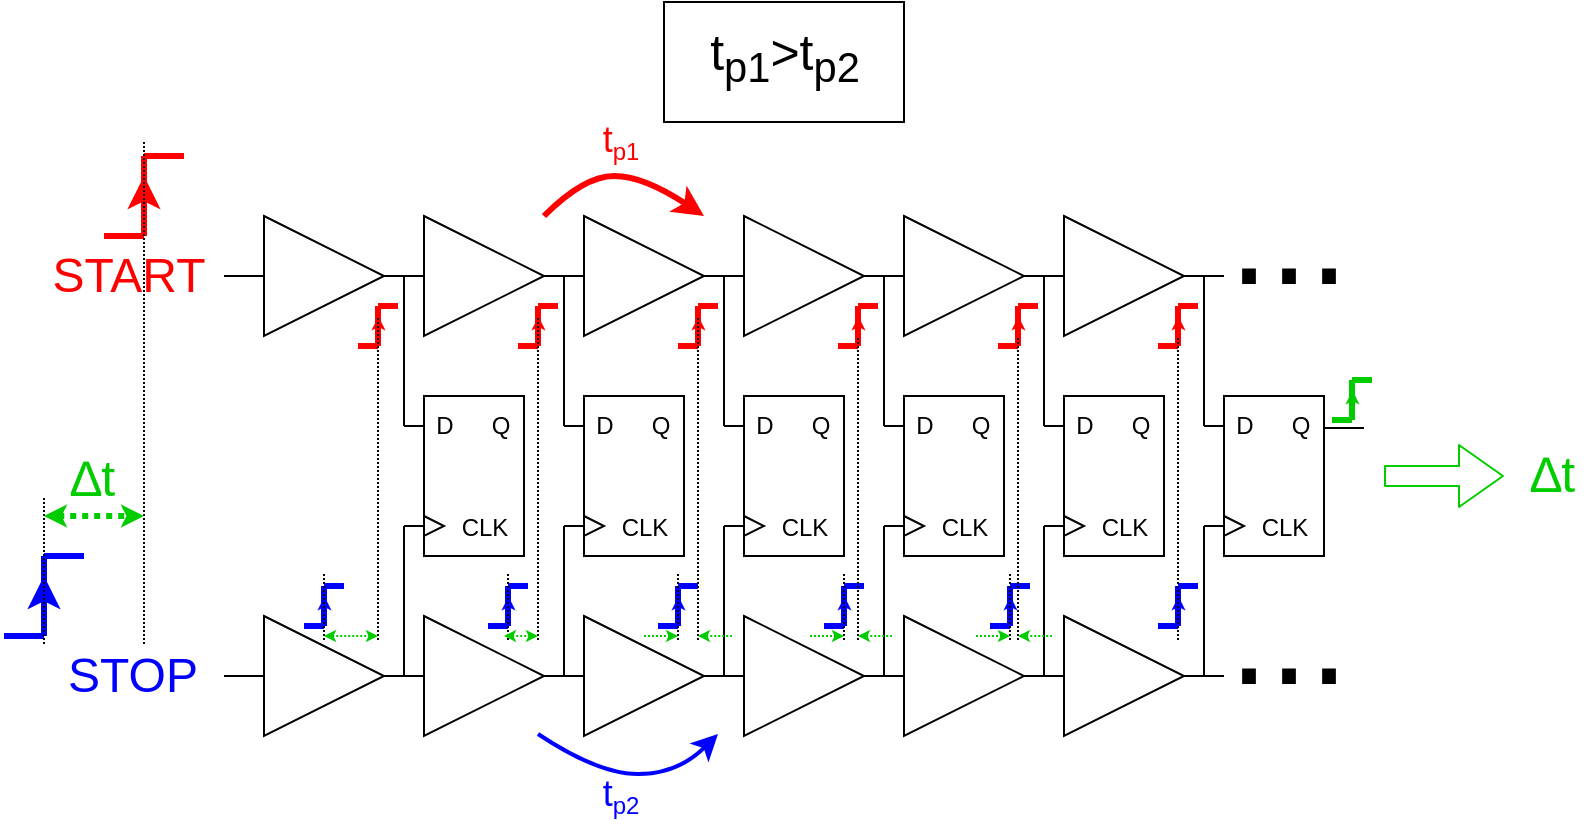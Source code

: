 <mxfile>
    <diagram id="P-9A8EtKeFD7a-iPTib0" name="Page-1">
        <mxGraphModel dx="1140" dy="236" grid="1" gridSize="10" guides="1" tooltips="1" connect="1" arrows="1" fold="1" page="1" pageScale="1" pageWidth="850" pageHeight="1100" math="0" shadow="0">
            <root>
                <mxCell id="0"/>
                <mxCell id="1" parent="0"/>
                <mxCell id="2" value="" style="triangle;whiteSpace=wrap;html=1;" parent="1" vertex="1">
                    <mxGeometry x="120" y="200" width="60" height="60" as="geometry"/>
                </mxCell>
                <mxCell id="3" value="" style="triangle;whiteSpace=wrap;html=1;" parent="1" vertex="1">
                    <mxGeometry x="200" y="200" width="60" height="60" as="geometry"/>
                </mxCell>
                <mxCell id="4" value="" style="triangle;whiteSpace=wrap;html=1;" parent="1" vertex="1">
                    <mxGeometry x="280" y="200" width="60" height="60" as="geometry"/>
                </mxCell>
                <mxCell id="5" value="" style="triangle;whiteSpace=wrap;html=1;" parent="1" vertex="1">
                    <mxGeometry x="360" y="200" width="60" height="60" as="geometry"/>
                </mxCell>
                <mxCell id="6" value="" style="triangle;whiteSpace=wrap;html=1;" parent="1" vertex="1">
                    <mxGeometry x="440" y="200" width="60" height="60" as="geometry"/>
                </mxCell>
                <mxCell id="7" value="" style="triangle;whiteSpace=wrap;html=1;" parent="1" vertex="1">
                    <mxGeometry x="520" y="200" width="60" height="60" as="geometry"/>
                </mxCell>
                <mxCell id="8" value="" style="triangle;whiteSpace=wrap;html=1;" parent="1" vertex="1">
                    <mxGeometry x="120" y="400" width="60" height="60" as="geometry"/>
                </mxCell>
                <mxCell id="9" value="" style="triangle;whiteSpace=wrap;html=1;" parent="1" vertex="1">
                    <mxGeometry x="200" y="400" width="60" height="60" as="geometry"/>
                </mxCell>
                <mxCell id="10" value="" style="triangle;whiteSpace=wrap;html=1;" parent="1" vertex="1">
                    <mxGeometry x="280" y="400" width="60" height="60" as="geometry"/>
                </mxCell>
                <mxCell id="11" value="" style="triangle;whiteSpace=wrap;html=1;" parent="1" vertex="1">
                    <mxGeometry x="360" y="400" width="60" height="60" as="geometry"/>
                </mxCell>
                <mxCell id="12" value="" style="triangle;whiteSpace=wrap;html=1;" parent="1" vertex="1">
                    <mxGeometry x="440" y="400" width="60" height="60" as="geometry"/>
                </mxCell>
                <mxCell id="13" value="" style="triangle;whiteSpace=wrap;html=1;" parent="1" vertex="1">
                    <mxGeometry x="520" y="400" width="60" height="60" as="geometry"/>
                </mxCell>
                <mxCell id="14" value="" style="rounded=0;whiteSpace=wrap;html=1;" parent="1" vertex="1">
                    <mxGeometry x="200" y="290" width="50" height="80" as="geometry"/>
                </mxCell>
                <mxCell id="15" value="" style="rounded=0;whiteSpace=wrap;html=1;" parent="1" vertex="1">
                    <mxGeometry x="280" y="290" width="50" height="80" as="geometry"/>
                </mxCell>
                <mxCell id="16" value="" style="rounded=0;whiteSpace=wrap;html=1;" parent="1" vertex="1">
                    <mxGeometry x="360" y="290" width="50" height="80" as="geometry"/>
                </mxCell>
                <mxCell id="17" value="" style="rounded=0;whiteSpace=wrap;html=1;" parent="1" vertex="1">
                    <mxGeometry x="440" y="290" width="50" height="80" as="geometry"/>
                </mxCell>
                <mxCell id="18" value="" style="rounded=0;whiteSpace=wrap;html=1;" parent="1" vertex="1">
                    <mxGeometry x="520" y="290" width="50" height="80" as="geometry"/>
                </mxCell>
                <mxCell id="19" value="" style="rounded=0;whiteSpace=wrap;html=1;" parent="1" vertex="1">
                    <mxGeometry x="600" y="290" width="50" height="80" as="geometry"/>
                </mxCell>
                <mxCell id="20" value="" style="endArrow=none;html=1;exitX=1;exitY=0.5;exitDx=0;exitDy=0;entryX=0;entryY=0.5;entryDx=0;entryDy=0;" parent="1" source="2" target="3" edge="1">
                    <mxGeometry width="50" height="50" relative="1" as="geometry">
                        <mxPoint x="350" y="330" as="sourcePoint"/>
                        <mxPoint x="400" y="280" as="targetPoint"/>
                    </mxGeometry>
                </mxCell>
                <mxCell id="21" value="" style="endArrow=none;html=1;exitX=1;exitY=0.5;exitDx=0;exitDy=0;entryX=0;entryY=0.5;entryDx=0;entryDy=0;" parent="1" edge="1">
                    <mxGeometry width="50" height="50" relative="1" as="geometry">
                        <mxPoint x="260.0" y="230.0" as="sourcePoint"/>
                        <mxPoint x="280" y="230.0" as="targetPoint"/>
                    </mxGeometry>
                </mxCell>
                <mxCell id="22" value="" style="endArrow=none;html=1;exitX=1;exitY=0.5;exitDx=0;exitDy=0;entryX=0;entryY=0.5;entryDx=0;entryDy=0;" parent="1" edge="1">
                    <mxGeometry width="50" height="50" relative="1" as="geometry">
                        <mxPoint x="340.0" y="230.0" as="sourcePoint"/>
                        <mxPoint x="360" y="230.0" as="targetPoint"/>
                    </mxGeometry>
                </mxCell>
                <mxCell id="23" value="" style="endArrow=none;html=1;exitX=1;exitY=0.5;exitDx=0;exitDy=0;entryX=0;entryY=0.5;entryDx=0;entryDy=0;" parent="1" edge="1">
                    <mxGeometry width="50" height="50" relative="1" as="geometry">
                        <mxPoint x="420.0" y="230.0" as="sourcePoint"/>
                        <mxPoint x="440" y="230.0" as="targetPoint"/>
                    </mxGeometry>
                </mxCell>
                <mxCell id="24" value="" style="endArrow=none;html=1;exitX=1;exitY=0.5;exitDx=0;exitDy=0;entryX=0;entryY=0.5;entryDx=0;entryDy=0;" parent="1" edge="1">
                    <mxGeometry width="50" height="50" relative="1" as="geometry">
                        <mxPoint x="500.0" y="230.0" as="sourcePoint"/>
                        <mxPoint x="520" y="230.0" as="targetPoint"/>
                    </mxGeometry>
                </mxCell>
                <mxCell id="25" value="" style="endArrow=none;html=1;exitX=1;exitY=0.5;exitDx=0;exitDy=0;" parent="1" edge="1">
                    <mxGeometry width="50" height="50" relative="1" as="geometry">
                        <mxPoint x="580.0" y="230.0" as="sourcePoint"/>
                        <mxPoint x="590" y="230" as="targetPoint"/>
                    </mxGeometry>
                </mxCell>
                <mxCell id="26" value="" style="endArrow=none;html=1;exitX=1;exitY=0.5;exitDx=0;exitDy=0;entryX=0;entryY=0.5;entryDx=0;entryDy=0;" parent="1" edge="1">
                    <mxGeometry width="50" height="50" relative="1" as="geometry">
                        <mxPoint x="180" y="430" as="sourcePoint"/>
                        <mxPoint x="200" y="430" as="targetPoint"/>
                    </mxGeometry>
                </mxCell>
                <mxCell id="27" value="" style="endArrow=none;html=1;exitX=1;exitY=0.5;exitDx=0;exitDy=0;entryX=0;entryY=0.5;entryDx=0;entryDy=0;" parent="1" edge="1">
                    <mxGeometry width="50" height="50" relative="1" as="geometry">
                        <mxPoint x="260.0" y="430" as="sourcePoint"/>
                        <mxPoint x="280" y="430" as="targetPoint"/>
                    </mxGeometry>
                </mxCell>
                <mxCell id="28" value="" style="endArrow=none;html=1;exitX=1;exitY=0.5;exitDx=0;exitDy=0;entryX=0;entryY=0.5;entryDx=0;entryDy=0;" parent="1" edge="1">
                    <mxGeometry width="50" height="50" relative="1" as="geometry">
                        <mxPoint x="340.0" y="430" as="sourcePoint"/>
                        <mxPoint x="360" y="430" as="targetPoint"/>
                    </mxGeometry>
                </mxCell>
                <mxCell id="29" value="" style="endArrow=none;html=1;exitX=1;exitY=0.5;exitDx=0;exitDy=0;entryX=0;entryY=0.5;entryDx=0;entryDy=0;" parent="1" edge="1">
                    <mxGeometry width="50" height="50" relative="1" as="geometry">
                        <mxPoint x="420" y="430" as="sourcePoint"/>
                        <mxPoint x="440" y="430" as="targetPoint"/>
                    </mxGeometry>
                </mxCell>
                <mxCell id="30" value="" style="endArrow=none;html=1;exitX=1;exitY=0.5;exitDx=0;exitDy=0;entryX=0;entryY=0.5;entryDx=0;entryDy=0;" parent="1" edge="1">
                    <mxGeometry width="50" height="50" relative="1" as="geometry">
                        <mxPoint x="500" y="430" as="sourcePoint"/>
                        <mxPoint x="520" y="430" as="targetPoint"/>
                    </mxGeometry>
                </mxCell>
                <mxCell id="31" value="" style="endArrow=none;html=1;exitX=1;exitY=0.5;exitDx=0;exitDy=0;" parent="1" edge="1">
                    <mxGeometry width="50" height="50" relative="1" as="geometry">
                        <mxPoint x="580" y="430" as="sourcePoint"/>
                        <mxPoint x="590" y="430" as="targetPoint"/>
                    </mxGeometry>
                </mxCell>
                <mxCell id="32" value="" style="triangle;whiteSpace=wrap;html=1;" parent="1" vertex="1">
                    <mxGeometry x="200" y="350" width="10" height="10" as="geometry"/>
                </mxCell>
                <mxCell id="33" value="" style="triangle;whiteSpace=wrap;html=1;" parent="1" vertex="1">
                    <mxGeometry x="280" y="350" width="10" height="10" as="geometry"/>
                </mxCell>
                <mxCell id="34" value="" style="triangle;whiteSpace=wrap;html=1;" parent="1" vertex="1">
                    <mxGeometry x="360" y="350" width="10" height="10" as="geometry"/>
                </mxCell>
                <mxCell id="35" value="" style="triangle;whiteSpace=wrap;html=1;" parent="1" vertex="1">
                    <mxGeometry x="440" y="350" width="10" height="10" as="geometry"/>
                </mxCell>
                <mxCell id="36" value="" style="triangle;whiteSpace=wrap;html=1;" parent="1" vertex="1">
                    <mxGeometry x="520" y="350" width="10" height="10" as="geometry"/>
                </mxCell>
                <mxCell id="37" value="" style="triangle;whiteSpace=wrap;html=1;" parent="1" vertex="1">
                    <mxGeometry x="600" y="350" width="10" height="10" as="geometry"/>
                </mxCell>
                <mxCell id="38" value="" style="endArrow=none;html=1;" parent="1" edge="1">
                    <mxGeometry width="50" height="50" relative="1" as="geometry">
                        <mxPoint x="190" y="305" as="sourcePoint"/>
                        <mxPoint x="190" y="230" as="targetPoint"/>
                    </mxGeometry>
                </mxCell>
                <mxCell id="39" value="" style="endArrow=none;html=1;" parent="1" edge="1">
                    <mxGeometry width="50" height="50" relative="1" as="geometry">
                        <mxPoint x="190" y="430" as="sourcePoint"/>
                        <mxPoint x="190" y="355.0" as="targetPoint"/>
                    </mxGeometry>
                </mxCell>
                <mxCell id="41" value="" style="endArrow=none;html=1;" parent="1" edge="1">
                    <mxGeometry width="50" height="50" relative="1" as="geometry">
                        <mxPoint x="270" y="305" as="sourcePoint"/>
                        <mxPoint x="270" y="230.0" as="targetPoint"/>
                    </mxGeometry>
                </mxCell>
                <mxCell id="42" value="" style="endArrow=none;html=1;" parent="1" edge="1">
                    <mxGeometry width="50" height="50" relative="1" as="geometry">
                        <mxPoint x="270" y="430" as="sourcePoint"/>
                        <mxPoint x="270" y="355" as="targetPoint"/>
                    </mxGeometry>
                </mxCell>
                <mxCell id="43" value="" style="endArrow=none;html=1;" parent="1" edge="1">
                    <mxGeometry width="50" height="50" relative="1" as="geometry">
                        <mxPoint x="350" y="305" as="sourcePoint"/>
                        <mxPoint x="350" y="230.0" as="targetPoint"/>
                    </mxGeometry>
                </mxCell>
                <mxCell id="44" value="" style="endArrow=none;html=1;" parent="1" edge="1">
                    <mxGeometry width="50" height="50" relative="1" as="geometry">
                        <mxPoint x="350" y="430" as="sourcePoint"/>
                        <mxPoint x="350" y="355" as="targetPoint"/>
                    </mxGeometry>
                </mxCell>
                <mxCell id="45" value="" style="endArrow=none;html=1;" parent="1" edge="1">
                    <mxGeometry width="50" height="50" relative="1" as="geometry">
                        <mxPoint x="430" y="305" as="sourcePoint"/>
                        <mxPoint x="430" y="230.0" as="targetPoint"/>
                    </mxGeometry>
                </mxCell>
                <mxCell id="46" value="" style="endArrow=none;html=1;" parent="1" edge="1">
                    <mxGeometry width="50" height="50" relative="1" as="geometry">
                        <mxPoint x="430" y="430" as="sourcePoint"/>
                        <mxPoint x="430" y="355" as="targetPoint"/>
                    </mxGeometry>
                </mxCell>
                <mxCell id="47" value="" style="endArrow=none;html=1;" parent="1" edge="1">
                    <mxGeometry width="50" height="50" relative="1" as="geometry">
                        <mxPoint x="510" y="305" as="sourcePoint"/>
                        <mxPoint x="510" y="230.0" as="targetPoint"/>
                    </mxGeometry>
                </mxCell>
                <mxCell id="48" value="" style="endArrow=none;html=1;" parent="1" edge="1">
                    <mxGeometry width="50" height="50" relative="1" as="geometry">
                        <mxPoint x="510" y="430" as="sourcePoint"/>
                        <mxPoint x="510" y="355" as="targetPoint"/>
                    </mxGeometry>
                </mxCell>
                <mxCell id="49" value="" style="endArrow=none;html=1;" parent="1" edge="1">
                    <mxGeometry width="50" height="50" relative="1" as="geometry">
                        <mxPoint x="590" y="305" as="sourcePoint"/>
                        <mxPoint x="590" y="230.0" as="targetPoint"/>
                    </mxGeometry>
                </mxCell>
                <mxCell id="50" value="" style="endArrow=none;html=1;" parent="1" edge="1">
                    <mxGeometry width="50" height="50" relative="1" as="geometry">
                        <mxPoint x="590" y="430" as="sourcePoint"/>
                        <mxPoint x="590" y="355" as="targetPoint"/>
                    </mxGeometry>
                </mxCell>
                <mxCell id="51" value="" style="endArrow=none;html=1;exitX=1;exitY=0.5;exitDx=0;exitDy=0;" parent="1" edge="1">
                    <mxGeometry width="50" height="50" relative="1" as="geometry">
                        <mxPoint x="590" y="355" as="sourcePoint"/>
                        <mxPoint x="600" y="355" as="targetPoint"/>
                    </mxGeometry>
                </mxCell>
                <mxCell id="52" value="" style="endArrow=none;html=1;exitX=1;exitY=0.5;exitDx=0;exitDy=0;" parent="1" edge="1">
                    <mxGeometry width="50" height="50" relative="1" as="geometry">
                        <mxPoint x="590" y="305" as="sourcePoint"/>
                        <mxPoint x="600" y="305" as="targetPoint"/>
                    </mxGeometry>
                </mxCell>
                <mxCell id="53" value="" style="endArrow=none;html=1;exitX=1;exitY=0.5;exitDx=0;exitDy=0;" parent="1" edge="1">
                    <mxGeometry width="50" height="50" relative="1" as="geometry">
                        <mxPoint x="510" y="355" as="sourcePoint"/>
                        <mxPoint x="520" y="355" as="targetPoint"/>
                    </mxGeometry>
                </mxCell>
                <mxCell id="54" value="" style="endArrow=none;html=1;exitX=1;exitY=0.5;exitDx=0;exitDy=0;" parent="1" edge="1">
                    <mxGeometry width="50" height="50" relative="1" as="geometry">
                        <mxPoint x="510" y="305" as="sourcePoint"/>
                        <mxPoint x="520" y="305" as="targetPoint"/>
                    </mxGeometry>
                </mxCell>
                <mxCell id="55" value="" style="endArrow=none;html=1;exitX=1;exitY=0.5;exitDx=0;exitDy=0;" parent="1" edge="1">
                    <mxGeometry width="50" height="50" relative="1" as="geometry">
                        <mxPoint x="430" y="355" as="sourcePoint"/>
                        <mxPoint x="440" y="355" as="targetPoint"/>
                    </mxGeometry>
                </mxCell>
                <mxCell id="56" value="" style="endArrow=none;html=1;exitX=1;exitY=0.5;exitDx=0;exitDy=0;" parent="1" edge="1">
                    <mxGeometry width="50" height="50" relative="1" as="geometry">
                        <mxPoint x="430" y="305" as="sourcePoint"/>
                        <mxPoint x="440" y="305" as="targetPoint"/>
                    </mxGeometry>
                </mxCell>
                <mxCell id="57" value="" style="endArrow=none;html=1;exitX=1;exitY=0.5;exitDx=0;exitDy=0;" parent="1" edge="1">
                    <mxGeometry width="50" height="50" relative="1" as="geometry">
                        <mxPoint x="350" y="355" as="sourcePoint"/>
                        <mxPoint x="360" y="355" as="targetPoint"/>
                    </mxGeometry>
                </mxCell>
                <mxCell id="58" value="" style="endArrow=none;html=1;exitX=1;exitY=0.5;exitDx=0;exitDy=0;" parent="1" edge="1">
                    <mxGeometry width="50" height="50" relative="1" as="geometry">
                        <mxPoint x="350" y="305" as="sourcePoint"/>
                        <mxPoint x="360" y="305" as="targetPoint"/>
                    </mxGeometry>
                </mxCell>
                <mxCell id="59" value="" style="endArrow=none;html=1;exitX=1;exitY=0.5;exitDx=0;exitDy=0;" parent="1" edge="1">
                    <mxGeometry width="50" height="50" relative="1" as="geometry">
                        <mxPoint x="270" y="355" as="sourcePoint"/>
                        <mxPoint x="280" y="355" as="targetPoint"/>
                    </mxGeometry>
                </mxCell>
                <mxCell id="60" value="" style="endArrow=none;html=1;exitX=1;exitY=0.5;exitDx=0;exitDy=0;" parent="1" edge="1">
                    <mxGeometry width="50" height="50" relative="1" as="geometry">
                        <mxPoint x="270" y="305" as="sourcePoint"/>
                        <mxPoint x="280" y="305" as="targetPoint"/>
                    </mxGeometry>
                </mxCell>
                <mxCell id="61" value="" style="endArrow=none;html=1;exitX=1;exitY=0.5;exitDx=0;exitDy=0;" parent="1" edge="1">
                    <mxGeometry width="50" height="50" relative="1" as="geometry">
                        <mxPoint x="190" y="355" as="sourcePoint"/>
                        <mxPoint x="200" y="355" as="targetPoint"/>
                    </mxGeometry>
                </mxCell>
                <mxCell id="62" value="" style="endArrow=none;html=1;exitX=1;exitY=0.5;exitDx=0;exitDy=0;" parent="1" edge="1">
                    <mxGeometry width="50" height="50" relative="1" as="geometry">
                        <mxPoint x="190" y="305" as="sourcePoint"/>
                        <mxPoint x="200" y="305" as="targetPoint"/>
                    </mxGeometry>
                </mxCell>
                <mxCell id="63" value="CLK" style="text;html=1;resizable=0;autosize=1;align=center;verticalAlign=middle;points=[];fillColor=none;strokeColor=none;rounded=0;" parent="1" vertex="1">
                    <mxGeometry x="210" y="346" width="40" height="20" as="geometry"/>
                </mxCell>
                <mxCell id="64" value="CLK" style="text;html=1;resizable=0;autosize=1;align=center;verticalAlign=middle;points=[];fillColor=none;strokeColor=none;rounded=0;" parent="1" vertex="1">
                    <mxGeometry x="290" y="346" width="40" height="20" as="geometry"/>
                </mxCell>
                <mxCell id="65" value="CLK" style="text;html=1;resizable=0;autosize=1;align=center;verticalAlign=middle;points=[];fillColor=none;strokeColor=none;rounded=0;" parent="1" vertex="1">
                    <mxGeometry x="370" y="346" width="40" height="20" as="geometry"/>
                </mxCell>
                <mxCell id="66" value="CLK" style="text;html=1;resizable=0;autosize=1;align=center;verticalAlign=middle;points=[];fillColor=none;strokeColor=none;rounded=0;" parent="1" vertex="1">
                    <mxGeometry x="450" y="346" width="40" height="20" as="geometry"/>
                </mxCell>
                <mxCell id="67" value="CLK" style="text;html=1;resizable=0;autosize=1;align=center;verticalAlign=middle;points=[];fillColor=none;strokeColor=none;rounded=0;" parent="1" vertex="1">
                    <mxGeometry x="530" y="346" width="40" height="20" as="geometry"/>
                </mxCell>
                <mxCell id="68" value="CLK" style="text;html=1;resizable=0;autosize=1;align=center;verticalAlign=middle;points=[];fillColor=none;strokeColor=none;rounded=0;" parent="1" vertex="1">
                    <mxGeometry x="610" y="346" width="40" height="20" as="geometry"/>
                </mxCell>
                <mxCell id="69" value="D" style="text;html=1;resizable=0;autosize=1;align=center;verticalAlign=middle;points=[];fillColor=none;strokeColor=none;rounded=0;" parent="1" vertex="1">
                    <mxGeometry x="200" y="295" width="20" height="20" as="geometry"/>
                </mxCell>
                <mxCell id="70" value="Q" style="text;html=1;resizable=0;autosize=1;align=center;verticalAlign=middle;points=[];fillColor=none;strokeColor=none;rounded=0;" parent="1" vertex="1">
                    <mxGeometry x="228" y="295" width="20" height="20" as="geometry"/>
                </mxCell>
                <mxCell id="71" value="D" style="text;html=1;resizable=0;autosize=1;align=center;verticalAlign=middle;points=[];fillColor=none;strokeColor=none;rounded=0;" parent="1" vertex="1">
                    <mxGeometry x="280" y="295" width="20" height="20" as="geometry"/>
                </mxCell>
                <mxCell id="72" value="Q" style="text;html=1;resizable=0;autosize=1;align=center;verticalAlign=middle;points=[];fillColor=none;strokeColor=none;rounded=0;" parent="1" vertex="1">
                    <mxGeometry x="308" y="295" width="20" height="20" as="geometry"/>
                </mxCell>
                <mxCell id="73" value="D" style="text;html=1;resizable=0;autosize=1;align=center;verticalAlign=middle;points=[];fillColor=none;strokeColor=none;rounded=0;" parent="1" vertex="1">
                    <mxGeometry x="360" y="295" width="20" height="20" as="geometry"/>
                </mxCell>
                <mxCell id="74" value="Q" style="text;html=1;resizable=0;autosize=1;align=center;verticalAlign=middle;points=[];fillColor=none;strokeColor=none;rounded=0;" parent="1" vertex="1">
                    <mxGeometry x="388" y="295" width="20" height="20" as="geometry"/>
                </mxCell>
                <mxCell id="75" value="D" style="text;html=1;resizable=0;autosize=1;align=center;verticalAlign=middle;points=[];fillColor=none;strokeColor=none;rounded=0;" parent="1" vertex="1">
                    <mxGeometry x="440" y="295" width="20" height="20" as="geometry"/>
                </mxCell>
                <mxCell id="76" value="Q" style="text;html=1;resizable=0;autosize=1;align=center;verticalAlign=middle;points=[];fillColor=none;strokeColor=none;rounded=0;" parent="1" vertex="1">
                    <mxGeometry x="468" y="295" width="20" height="20" as="geometry"/>
                </mxCell>
                <mxCell id="77" value="D" style="text;html=1;resizable=0;autosize=1;align=center;verticalAlign=middle;points=[];fillColor=none;strokeColor=none;rounded=0;" parent="1" vertex="1">
                    <mxGeometry x="520" y="295" width="20" height="20" as="geometry"/>
                </mxCell>
                <mxCell id="78" value="Q" style="text;html=1;resizable=0;autosize=1;align=center;verticalAlign=middle;points=[];fillColor=none;strokeColor=none;rounded=0;" parent="1" vertex="1">
                    <mxGeometry x="548" y="295" width="20" height="20" as="geometry"/>
                </mxCell>
                <mxCell id="79" value="D" style="text;html=1;resizable=0;autosize=1;align=center;verticalAlign=middle;points=[];fillColor=none;strokeColor=none;rounded=0;" parent="1" vertex="1">
                    <mxGeometry x="600" y="295" width="20" height="20" as="geometry"/>
                </mxCell>
                <mxCell id="80" value="Q" style="text;html=1;resizable=0;autosize=1;align=center;verticalAlign=middle;points=[];fillColor=none;strokeColor=none;rounded=0;" parent="1" vertex="1">
                    <mxGeometry x="628" y="295" width="20" height="20" as="geometry"/>
                </mxCell>
                <mxCell id="81" value="" style="endArrow=none;html=1;exitX=1;exitY=0.5;exitDx=0;exitDy=0;entryX=0;entryY=0.5;entryDx=0;entryDy=0;" parent="1" edge="1">
                    <mxGeometry width="50" height="50" relative="1" as="geometry">
                        <mxPoint x="100" y="430" as="sourcePoint"/>
                        <mxPoint x="120" y="430" as="targetPoint"/>
                    </mxGeometry>
                </mxCell>
                <mxCell id="82" value="" style="endArrow=none;html=1;exitX=1;exitY=0.5;exitDx=0;exitDy=0;entryX=0;entryY=0.5;entryDx=0;entryDy=0;" parent="1" edge="1">
                    <mxGeometry width="50" height="50" relative="1" as="geometry">
                        <mxPoint x="100" y="230" as="sourcePoint"/>
                        <mxPoint x="120" y="230" as="targetPoint"/>
                    </mxGeometry>
                </mxCell>
                <mxCell id="83" value="&lt;font style=&quot;font-size: 24px&quot; color=&quot;#ff0000&quot;&gt;START&lt;/font&gt;" style="text;html=1;resizable=0;autosize=1;align=center;verticalAlign=middle;points=[];fillColor=none;strokeColor=none;rounded=0;" parent="1" vertex="1">
                    <mxGeometry x="7" y="220" width="90" height="20" as="geometry"/>
                </mxCell>
                <mxCell id="84" value="&lt;font style=&quot;font-size: 24px&quot; color=&quot;#0000ff&quot;&gt;STOP&lt;/font&gt;" style="text;html=1;resizable=0;autosize=1;align=center;verticalAlign=middle;points=[];fillColor=none;strokeColor=none;rounded=0;" parent="1" vertex="1">
                    <mxGeometry x="14" y="420" width="80" height="20" as="geometry"/>
                </mxCell>
                <mxCell id="85" value="" style="curved=1;endArrow=classic;html=1;fontSize=24;fontColor=#0000FF;strokeColor=#FF0000;strokeWidth=3;" parent="1" edge="1">
                    <mxGeometry width="50" height="50" relative="1" as="geometry">
                        <mxPoint x="260" y="200" as="sourcePoint"/>
                        <mxPoint x="340" y="200" as="targetPoint"/>
                        <Array as="points">
                            <mxPoint x="280" y="180"/>
                            <mxPoint x="310" y="180"/>
                        </Array>
                    </mxGeometry>
                </mxCell>
                <mxCell id="86" value="&lt;font color=&quot;#ff0000&quot;&gt;&lt;font style=&quot;font-size: 18px&quot;&gt;t&lt;/font&gt;&lt;sub&gt;&lt;font style=&quot;font-size: 12px&quot;&gt;p1&lt;/font&gt;&lt;/sub&gt;&lt;/font&gt;" style="text;html=1;resizable=0;autosize=1;align=center;verticalAlign=middle;points=[];fillColor=none;strokeColor=none;rounded=0;" parent="1" vertex="1">
                    <mxGeometry x="283" y="148" width="30" height="30" as="geometry"/>
                </mxCell>
                <mxCell id="87" value="" style="curved=1;endArrow=classic;html=1;fontSize=18;fontColor=#0000FF;strokeColor=#0000FF;endSize=7;strokeWidth=2;" parent="1" edge="1">
                    <mxGeometry width="50" height="50" relative="1" as="geometry">
                        <mxPoint x="257" y="459" as="sourcePoint"/>
                        <mxPoint x="347" y="459" as="targetPoint"/>
                        <Array as="points">
                            <mxPoint x="287" y="479"/>
                            <mxPoint x="327" y="479"/>
                        </Array>
                    </mxGeometry>
                </mxCell>
                <mxCell id="88" value="&lt;font color=&quot;#0000ff&quot;&gt;&lt;font style=&quot;font-size: 18px&quot;&gt;t&lt;/font&gt;&lt;sub&gt;&lt;font style=&quot;font-size: 12px&quot;&gt;p2&lt;/font&gt;&lt;/sub&gt;&lt;/font&gt;" style="text;html=1;resizable=0;autosize=1;align=center;verticalAlign=middle;points=[];fillColor=none;strokeColor=none;rounded=0;" parent="1" vertex="1">
                    <mxGeometry x="283" y="475" width="30" height="30" as="geometry"/>
                </mxCell>
                <mxCell id="89" value="&lt;font style=&quot;font-size: 72px&quot; color=&quot;#000000&quot;&gt;...&lt;/font&gt;" style="text;html=1;resizable=0;autosize=1;align=center;verticalAlign=middle;points=[];fillColor=none;strokeColor=none;rounded=0;fontSize=18;fontColor=#FF0000;" parent="1" vertex="1">
                    <mxGeometry x="592" y="184" width="80" height="50" as="geometry"/>
                </mxCell>
                <mxCell id="92" value="" style="endArrow=none;html=1;fontSize=28;fontColor=#00CC00;endSize=7;strokeColor=#FF0000;strokeWidth=3;" parent="1" edge="1">
                    <mxGeometry width="50" height="50" relative="1" as="geometry">
                        <mxPoint x="40" y="210" as="sourcePoint"/>
                        <mxPoint x="60" y="210" as="targetPoint"/>
                    </mxGeometry>
                </mxCell>
                <mxCell id="93" value="" style="endArrow=none;html=1;fontSize=28;fontColor=#00CC00;endSize=7;strokeColor=#FF0000;strokeWidth=3;" parent="1" edge="1">
                    <mxGeometry width="50" height="50" relative="1" as="geometry">
                        <mxPoint x="60" y="210" as="sourcePoint"/>
                        <mxPoint x="60" y="170" as="targetPoint"/>
                    </mxGeometry>
                </mxCell>
                <mxCell id="94" value="" style="endArrow=none;html=1;fontSize=28;fontColor=#00CC00;endSize=7;strokeColor=#FF0000;strokeWidth=3;" parent="1" edge="1">
                    <mxGeometry width="50" height="50" relative="1" as="geometry">
                        <mxPoint x="60" y="170" as="sourcePoint"/>
                        <mxPoint x="80" y="170" as="targetPoint"/>
                    </mxGeometry>
                </mxCell>
                <mxCell id="95" value="" style="endArrow=classic;html=1;fontSize=28;fontColor=#00CC00;endSize=7;strokeColor=#FF0000;strokeWidth=3;" parent="1" edge="1">
                    <mxGeometry width="50" height="50" relative="1" as="geometry">
                        <mxPoint x="60" y="210" as="sourcePoint"/>
                        <mxPoint x="60" y="180" as="targetPoint"/>
                    </mxGeometry>
                </mxCell>
                <mxCell id="96" value="" style="endArrow=none;html=1;fontSize=28;fontColor=#00CC00;endSize=7;strokeColor=#0000FF;strokeWidth=3;" parent="1" edge="1">
                    <mxGeometry width="50" height="50" relative="1" as="geometry">
                        <mxPoint x="-10" y="410" as="sourcePoint"/>
                        <mxPoint x="10" y="410" as="targetPoint"/>
                    </mxGeometry>
                </mxCell>
                <mxCell id="97" value="" style="endArrow=none;html=1;fontSize=28;fontColor=#00CC00;endSize=7;strokeColor=#0000FF;strokeWidth=3;" parent="1" edge="1">
                    <mxGeometry width="50" height="50" relative="1" as="geometry">
                        <mxPoint x="10" y="410" as="sourcePoint"/>
                        <mxPoint x="10" y="370" as="targetPoint"/>
                    </mxGeometry>
                </mxCell>
                <mxCell id="98" value="" style="endArrow=none;html=1;fontSize=28;fontColor=#00CC00;endSize=7;strokeColor=#0000FF;strokeWidth=3;" parent="1" edge="1">
                    <mxGeometry width="50" height="50" relative="1" as="geometry">
                        <mxPoint x="10" y="370" as="sourcePoint"/>
                        <mxPoint x="30" y="370" as="targetPoint"/>
                    </mxGeometry>
                </mxCell>
                <mxCell id="99" value="" style="endArrow=classic;html=1;fontSize=28;fontColor=#00CC00;endSize=7;strokeColor=#0000FF;strokeWidth=3;" parent="1" edge="1">
                    <mxGeometry width="50" height="50" relative="1" as="geometry">
                        <mxPoint x="10" y="410" as="sourcePoint"/>
                        <mxPoint x="10" y="380" as="targetPoint"/>
                    </mxGeometry>
                </mxCell>
                <mxCell id="104" value="" style="group" parent="1" vertex="1" connectable="0">
                    <mxGeometry x="167" y="245" width="20" height="20" as="geometry"/>
                </mxCell>
                <mxCell id="100" value="" style="endArrow=none;html=1;fontSize=28;fontColor=#00CC00;endSize=7;strokeColor=#FF0000;strokeWidth=3;" parent="104" edge="1">
                    <mxGeometry width="50" height="50" relative="1" as="geometry">
                        <mxPoint y="20" as="sourcePoint"/>
                        <mxPoint x="10" y="20" as="targetPoint"/>
                    </mxGeometry>
                </mxCell>
                <mxCell id="101" value="" style="endArrow=none;html=1;fontSize=28;fontColor=#00CC00;endSize=7;strokeColor=#FF0000;strokeWidth=3;" parent="104" edge="1">
                    <mxGeometry width="50" height="50" relative="1" as="geometry">
                        <mxPoint x="10" y="20" as="sourcePoint"/>
                        <mxPoint x="10" as="targetPoint"/>
                    </mxGeometry>
                </mxCell>
                <mxCell id="102" value="" style="endArrow=none;html=1;fontSize=28;fontColor=#00CC00;endSize=7;strokeColor=#FF0000;strokeWidth=3;" parent="104" edge="1">
                    <mxGeometry width="50" height="50" relative="1" as="geometry">
                        <mxPoint x="10" as="sourcePoint"/>
                        <mxPoint x="20" as="targetPoint"/>
                    </mxGeometry>
                </mxCell>
                <mxCell id="103" value="" style="endArrow=classic;html=1;fontSize=28;fontColor=#00CC00;endSize=7;strokeColor=#FF0000;strokeWidth=0;" parent="104" edge="1">
                    <mxGeometry width="50" height="50" relative="1" as="geometry">
                        <mxPoint x="10" y="20" as="sourcePoint"/>
                        <mxPoint x="10" y="5.0" as="targetPoint"/>
                    </mxGeometry>
                </mxCell>
                <mxCell id="105" value="" style="group" parent="1" vertex="1" connectable="0">
                    <mxGeometry x="247" y="245" width="20" height="20" as="geometry"/>
                </mxCell>
                <mxCell id="106" value="" style="endArrow=none;html=1;fontSize=28;fontColor=#00CC00;endSize=7;strokeColor=#FF0000;strokeWidth=3;" parent="105" edge="1">
                    <mxGeometry width="50" height="50" relative="1" as="geometry">
                        <mxPoint y="20" as="sourcePoint"/>
                        <mxPoint x="10" y="20" as="targetPoint"/>
                    </mxGeometry>
                </mxCell>
                <mxCell id="107" value="" style="endArrow=none;html=1;fontSize=28;fontColor=#00CC00;endSize=7;strokeColor=#FF0000;strokeWidth=3;" parent="105" edge="1">
                    <mxGeometry width="50" height="50" relative="1" as="geometry">
                        <mxPoint x="10" y="20" as="sourcePoint"/>
                        <mxPoint x="10" as="targetPoint"/>
                    </mxGeometry>
                </mxCell>
                <mxCell id="108" value="" style="endArrow=none;html=1;fontSize=28;fontColor=#00CC00;endSize=7;strokeColor=#FF0000;strokeWidth=3;" parent="105" edge="1">
                    <mxGeometry width="50" height="50" relative="1" as="geometry">
                        <mxPoint x="10" as="sourcePoint"/>
                        <mxPoint x="20" as="targetPoint"/>
                    </mxGeometry>
                </mxCell>
                <mxCell id="109" value="" style="endArrow=classic;html=1;fontSize=28;fontColor=#00CC00;endSize=7;strokeColor=#FF0000;strokeWidth=0;" parent="105" edge="1">
                    <mxGeometry width="50" height="50" relative="1" as="geometry">
                        <mxPoint x="10" y="20" as="sourcePoint"/>
                        <mxPoint x="10" y="5.0" as="targetPoint"/>
                    </mxGeometry>
                </mxCell>
                <mxCell id="110" value="" style="group" parent="1" vertex="1" connectable="0">
                    <mxGeometry x="327" y="245" width="20" height="20" as="geometry"/>
                </mxCell>
                <mxCell id="111" value="" style="endArrow=none;html=1;fontSize=28;fontColor=#00CC00;endSize=7;strokeColor=#FF0000;strokeWidth=3;" parent="110" edge="1">
                    <mxGeometry width="50" height="50" relative="1" as="geometry">
                        <mxPoint y="20" as="sourcePoint"/>
                        <mxPoint x="10" y="20" as="targetPoint"/>
                    </mxGeometry>
                </mxCell>
                <mxCell id="112" value="" style="endArrow=none;html=1;fontSize=28;fontColor=#00CC00;endSize=7;strokeColor=#FF0000;strokeWidth=3;" parent="110" edge="1">
                    <mxGeometry width="50" height="50" relative="1" as="geometry">
                        <mxPoint x="10" y="20" as="sourcePoint"/>
                        <mxPoint x="10" as="targetPoint"/>
                    </mxGeometry>
                </mxCell>
                <mxCell id="113" value="" style="endArrow=none;html=1;fontSize=28;fontColor=#00CC00;endSize=7;strokeColor=#FF0000;strokeWidth=3;" parent="110" edge="1">
                    <mxGeometry width="50" height="50" relative="1" as="geometry">
                        <mxPoint x="10" as="sourcePoint"/>
                        <mxPoint x="20" as="targetPoint"/>
                    </mxGeometry>
                </mxCell>
                <mxCell id="114" value="" style="endArrow=classic;html=1;fontSize=28;fontColor=#00CC00;endSize=7;strokeColor=#FF0000;strokeWidth=0;" parent="110" edge="1">
                    <mxGeometry width="50" height="50" relative="1" as="geometry">
                        <mxPoint x="10" y="20" as="sourcePoint"/>
                        <mxPoint x="10" y="5.0" as="targetPoint"/>
                    </mxGeometry>
                </mxCell>
                <mxCell id="115" value="" style="group" parent="1" vertex="1" connectable="0">
                    <mxGeometry x="407" y="245" width="20" height="20" as="geometry"/>
                </mxCell>
                <mxCell id="116" value="" style="endArrow=none;html=1;fontSize=28;fontColor=#00CC00;endSize=7;strokeColor=#FF0000;strokeWidth=3;" parent="115" edge="1">
                    <mxGeometry width="50" height="50" relative="1" as="geometry">
                        <mxPoint y="20" as="sourcePoint"/>
                        <mxPoint x="10" y="20" as="targetPoint"/>
                    </mxGeometry>
                </mxCell>
                <mxCell id="117" value="" style="endArrow=none;html=1;fontSize=28;fontColor=#00CC00;endSize=7;strokeColor=#FF0000;strokeWidth=3;" parent="115" edge="1">
                    <mxGeometry width="50" height="50" relative="1" as="geometry">
                        <mxPoint x="10" y="20" as="sourcePoint"/>
                        <mxPoint x="10" as="targetPoint"/>
                    </mxGeometry>
                </mxCell>
                <mxCell id="118" value="" style="endArrow=none;html=1;fontSize=28;fontColor=#00CC00;endSize=7;strokeColor=#FF0000;strokeWidth=3;" parent="115" edge="1">
                    <mxGeometry width="50" height="50" relative="1" as="geometry">
                        <mxPoint x="10" as="sourcePoint"/>
                        <mxPoint x="20" as="targetPoint"/>
                    </mxGeometry>
                </mxCell>
                <mxCell id="119" value="" style="endArrow=classic;html=1;fontSize=28;fontColor=#00CC00;endSize=7;strokeColor=#FF0000;strokeWidth=0;" parent="115" edge="1">
                    <mxGeometry width="50" height="50" relative="1" as="geometry">
                        <mxPoint x="10" y="20" as="sourcePoint"/>
                        <mxPoint x="10" y="5.0" as="targetPoint"/>
                    </mxGeometry>
                </mxCell>
                <mxCell id="120" value="" style="group" parent="1" vertex="1" connectable="0">
                    <mxGeometry x="487" y="245" width="20" height="20" as="geometry"/>
                </mxCell>
                <mxCell id="121" value="" style="endArrow=none;html=1;fontSize=28;fontColor=#00CC00;endSize=7;strokeColor=#FF0000;strokeWidth=3;" parent="120" edge="1">
                    <mxGeometry width="50" height="50" relative="1" as="geometry">
                        <mxPoint y="20" as="sourcePoint"/>
                        <mxPoint x="10" y="20" as="targetPoint"/>
                    </mxGeometry>
                </mxCell>
                <mxCell id="122" value="" style="endArrow=none;html=1;fontSize=28;fontColor=#00CC00;endSize=7;strokeColor=#FF0000;strokeWidth=3;" parent="120" edge="1">
                    <mxGeometry width="50" height="50" relative="1" as="geometry">
                        <mxPoint x="10" y="20" as="sourcePoint"/>
                        <mxPoint x="10" as="targetPoint"/>
                    </mxGeometry>
                </mxCell>
                <mxCell id="123" value="" style="endArrow=none;html=1;fontSize=28;fontColor=#00CC00;endSize=7;strokeColor=#FF0000;strokeWidth=3;" parent="120" edge="1">
                    <mxGeometry width="50" height="50" relative="1" as="geometry">
                        <mxPoint x="10" as="sourcePoint"/>
                        <mxPoint x="20" as="targetPoint"/>
                    </mxGeometry>
                </mxCell>
                <mxCell id="124" value="" style="endArrow=classic;html=1;fontSize=28;fontColor=#00CC00;endSize=7;strokeColor=#FF0000;strokeWidth=0;" parent="120" edge="1">
                    <mxGeometry width="50" height="50" relative="1" as="geometry">
                        <mxPoint x="10" y="20" as="sourcePoint"/>
                        <mxPoint x="10" y="5.0" as="targetPoint"/>
                    </mxGeometry>
                </mxCell>
                <mxCell id="125" value="" style="group" parent="1" vertex="1" connectable="0">
                    <mxGeometry x="567" y="245" width="20" height="20" as="geometry"/>
                </mxCell>
                <mxCell id="126" value="" style="endArrow=none;html=1;fontSize=28;fontColor=#00CC00;endSize=7;strokeColor=#FF0000;strokeWidth=3;" parent="125" edge="1">
                    <mxGeometry width="50" height="50" relative="1" as="geometry">
                        <mxPoint y="20" as="sourcePoint"/>
                        <mxPoint x="10" y="20" as="targetPoint"/>
                    </mxGeometry>
                </mxCell>
                <mxCell id="127" value="" style="endArrow=none;html=1;fontSize=28;fontColor=#00CC00;endSize=7;strokeColor=#FF0000;strokeWidth=3;" parent="125" edge="1">
                    <mxGeometry width="50" height="50" relative="1" as="geometry">
                        <mxPoint x="10" y="20" as="sourcePoint"/>
                        <mxPoint x="10" as="targetPoint"/>
                    </mxGeometry>
                </mxCell>
                <mxCell id="128" value="" style="endArrow=none;html=1;fontSize=28;fontColor=#00CC00;endSize=7;strokeColor=#FF0000;strokeWidth=3;" parent="125" edge="1">
                    <mxGeometry width="50" height="50" relative="1" as="geometry">
                        <mxPoint x="10" as="sourcePoint"/>
                        <mxPoint x="20" as="targetPoint"/>
                    </mxGeometry>
                </mxCell>
                <mxCell id="129" value="" style="endArrow=classic;html=1;fontSize=28;fontColor=#00CC00;endSize=7;strokeColor=#FF0000;strokeWidth=0;" parent="125" edge="1">
                    <mxGeometry width="50" height="50" relative="1" as="geometry">
                        <mxPoint x="10" y="20" as="sourcePoint"/>
                        <mxPoint x="10" y="5.0" as="targetPoint"/>
                    </mxGeometry>
                </mxCell>
                <mxCell id="131" value="" style="endArrow=none;html=1;fontSize=28;fontColor=#00CC00;endSize=7;strokeColor=#0000FF;strokeWidth=3;" parent="1" edge="1">
                    <mxGeometry width="50" height="50" relative="1" as="geometry">
                        <mxPoint x="140" y="405" as="sourcePoint"/>
                        <mxPoint x="150" y="405" as="targetPoint"/>
                    </mxGeometry>
                </mxCell>
                <mxCell id="132" value="" style="endArrow=none;html=1;fontSize=28;fontColor=#00CC00;endSize=7;strokeColor=#0000FF;strokeWidth=3;" parent="1" edge="1">
                    <mxGeometry width="50" height="50" relative="1" as="geometry">
                        <mxPoint x="150" y="405" as="sourcePoint"/>
                        <mxPoint x="150" y="385" as="targetPoint"/>
                    </mxGeometry>
                </mxCell>
                <mxCell id="133" value="" style="endArrow=none;html=1;fontSize=28;fontColor=#00CC00;endSize=7;strokeColor=#0000FF;strokeWidth=3;" parent="1" edge="1">
                    <mxGeometry width="50" height="50" relative="1" as="geometry">
                        <mxPoint x="150" y="385" as="sourcePoint"/>
                        <mxPoint x="160" y="385" as="targetPoint"/>
                    </mxGeometry>
                </mxCell>
                <mxCell id="134" value="" style="endArrow=classic;html=1;fontSize=28;fontColor=#00CC00;endSize=7;strokeColor=#0000FF;strokeWidth=0;" parent="1" edge="1">
                    <mxGeometry width="50" height="50" relative="1" as="geometry">
                        <mxPoint x="150" y="405" as="sourcePoint"/>
                        <mxPoint x="150" y="390" as="targetPoint"/>
                    </mxGeometry>
                </mxCell>
                <mxCell id="136" value="" style="endArrow=none;html=1;fontSize=28;fontColor=#00CC00;endSize=7;strokeColor=#0000FF;strokeWidth=3;" parent="1" edge="1">
                    <mxGeometry width="50" height="50" relative="1" as="geometry">
                        <mxPoint x="232" y="405" as="sourcePoint"/>
                        <mxPoint x="242" y="405" as="targetPoint"/>
                    </mxGeometry>
                </mxCell>
                <mxCell id="137" value="" style="endArrow=none;html=1;fontSize=28;fontColor=#00CC00;endSize=7;strokeColor=#0000FF;strokeWidth=3;" parent="1" edge="1">
                    <mxGeometry width="50" height="50" relative="1" as="geometry">
                        <mxPoint x="242" y="405" as="sourcePoint"/>
                        <mxPoint x="242" y="385" as="targetPoint"/>
                    </mxGeometry>
                </mxCell>
                <mxCell id="138" value="" style="endArrow=none;html=1;fontSize=28;fontColor=#00CC00;endSize=7;strokeColor=#0000FF;strokeWidth=3;" parent="1" edge="1">
                    <mxGeometry width="50" height="50" relative="1" as="geometry">
                        <mxPoint x="242" y="385" as="sourcePoint"/>
                        <mxPoint x="252" y="385" as="targetPoint"/>
                    </mxGeometry>
                </mxCell>
                <mxCell id="139" value="" style="endArrow=classic;html=1;fontSize=28;fontColor=#00CC00;endSize=7;strokeColor=#0000FF;strokeWidth=0;" parent="1" edge="1">
                    <mxGeometry width="50" height="50" relative="1" as="geometry">
                        <mxPoint x="242" y="405" as="sourcePoint"/>
                        <mxPoint x="242" y="390" as="targetPoint"/>
                    </mxGeometry>
                </mxCell>
                <mxCell id="141" value="" style="endArrow=none;html=1;fontSize=28;fontColor=#00CC00;endSize=7;strokeColor=#0000FF;strokeWidth=3;" parent="1" edge="1">
                    <mxGeometry width="50" height="50" relative="1" as="geometry">
                        <mxPoint x="317" y="405" as="sourcePoint"/>
                        <mxPoint x="327" y="405" as="targetPoint"/>
                    </mxGeometry>
                </mxCell>
                <mxCell id="142" value="" style="endArrow=none;html=1;fontSize=28;fontColor=#00CC00;endSize=7;strokeColor=#0000FF;strokeWidth=3;" parent="1" edge="1">
                    <mxGeometry width="50" height="50" relative="1" as="geometry">
                        <mxPoint x="327" y="405" as="sourcePoint"/>
                        <mxPoint x="327" y="385" as="targetPoint"/>
                    </mxGeometry>
                </mxCell>
                <mxCell id="143" value="" style="endArrow=none;html=1;fontSize=28;fontColor=#00CC00;endSize=7;strokeColor=#0000FF;strokeWidth=3;" parent="1" edge="1">
                    <mxGeometry width="50" height="50" relative="1" as="geometry">
                        <mxPoint x="327" y="385" as="sourcePoint"/>
                        <mxPoint x="337" y="385" as="targetPoint"/>
                    </mxGeometry>
                </mxCell>
                <mxCell id="144" value="" style="endArrow=classic;html=1;fontSize=28;fontColor=#00CC00;endSize=7;strokeColor=#0000FF;strokeWidth=0;" parent="1" edge="1">
                    <mxGeometry width="50" height="50" relative="1" as="geometry">
                        <mxPoint x="327" y="405" as="sourcePoint"/>
                        <mxPoint x="327" y="390" as="targetPoint"/>
                    </mxGeometry>
                </mxCell>
                <mxCell id="146" value="" style="endArrow=none;html=1;fontSize=28;fontColor=#00CC00;endSize=7;strokeColor=#0000FF;strokeWidth=3;" parent="1" edge="1">
                    <mxGeometry width="50" height="50" relative="1" as="geometry">
                        <mxPoint x="400" y="405" as="sourcePoint"/>
                        <mxPoint x="410" y="405" as="targetPoint"/>
                    </mxGeometry>
                </mxCell>
                <mxCell id="147" value="" style="endArrow=none;html=1;fontSize=28;fontColor=#00CC00;endSize=7;strokeColor=#0000FF;strokeWidth=3;" parent="1" edge="1">
                    <mxGeometry width="50" height="50" relative="1" as="geometry">
                        <mxPoint x="410" y="405" as="sourcePoint"/>
                        <mxPoint x="410" y="385" as="targetPoint"/>
                    </mxGeometry>
                </mxCell>
                <mxCell id="148" value="" style="endArrow=none;html=1;fontSize=28;fontColor=#00CC00;endSize=7;strokeColor=#0000FF;strokeWidth=3;" parent="1" edge="1">
                    <mxGeometry width="50" height="50" relative="1" as="geometry">
                        <mxPoint x="410" y="385" as="sourcePoint"/>
                        <mxPoint x="420" y="385" as="targetPoint"/>
                    </mxGeometry>
                </mxCell>
                <mxCell id="149" value="" style="endArrow=classic;html=1;fontSize=28;fontColor=#00CC00;endSize=7;strokeColor=#0000FF;strokeWidth=0;" parent="1" edge="1">
                    <mxGeometry width="50" height="50" relative="1" as="geometry">
                        <mxPoint x="410" y="405" as="sourcePoint"/>
                        <mxPoint x="410" y="390" as="targetPoint"/>
                    </mxGeometry>
                </mxCell>
                <mxCell id="151" value="" style="endArrow=none;html=1;fontSize=28;fontColor=#00CC00;endSize=7;strokeColor=#0000FF;strokeWidth=3;" parent="1" edge="1">
                    <mxGeometry width="50" height="50" relative="1" as="geometry">
                        <mxPoint x="483" y="405" as="sourcePoint"/>
                        <mxPoint x="493" y="405" as="targetPoint"/>
                    </mxGeometry>
                </mxCell>
                <mxCell id="152" value="" style="endArrow=none;html=1;fontSize=28;fontColor=#00CC00;endSize=7;strokeColor=#0000FF;strokeWidth=3;" parent="1" edge="1">
                    <mxGeometry width="50" height="50" relative="1" as="geometry">
                        <mxPoint x="493" y="405" as="sourcePoint"/>
                        <mxPoint x="493" y="385" as="targetPoint"/>
                    </mxGeometry>
                </mxCell>
                <mxCell id="153" value="" style="endArrow=none;html=1;fontSize=28;fontColor=#00CC00;endSize=7;strokeColor=#0000FF;strokeWidth=3;" parent="1" edge="1">
                    <mxGeometry width="50" height="50" relative="1" as="geometry">
                        <mxPoint x="493" y="385" as="sourcePoint"/>
                        <mxPoint x="503" y="385" as="targetPoint"/>
                    </mxGeometry>
                </mxCell>
                <mxCell id="154" value="" style="endArrow=classic;html=1;fontSize=28;fontColor=#00CC00;endSize=7;strokeColor=#0000FF;strokeWidth=0;" parent="1" edge="1">
                    <mxGeometry width="50" height="50" relative="1" as="geometry">
                        <mxPoint x="493" y="405" as="sourcePoint"/>
                        <mxPoint x="493" y="390" as="targetPoint"/>
                    </mxGeometry>
                </mxCell>
                <mxCell id="156" value="" style="endArrow=none;html=1;fontSize=28;fontColor=#00CC00;endSize=7;strokeColor=#0000FF;strokeWidth=3;" parent="1" edge="1">
                    <mxGeometry width="50" height="50" relative="1" as="geometry">
                        <mxPoint x="567" y="405" as="sourcePoint"/>
                        <mxPoint x="577" y="405" as="targetPoint"/>
                    </mxGeometry>
                </mxCell>
                <mxCell id="157" value="" style="endArrow=none;html=1;fontSize=28;fontColor=#00CC00;endSize=7;strokeColor=#0000FF;strokeWidth=3;" parent="1" edge="1">
                    <mxGeometry width="50" height="50" relative="1" as="geometry">
                        <mxPoint x="577" y="405" as="sourcePoint"/>
                        <mxPoint x="577" y="385" as="targetPoint"/>
                    </mxGeometry>
                </mxCell>
                <mxCell id="158" value="" style="endArrow=none;html=1;fontSize=28;fontColor=#00CC00;endSize=7;strokeColor=#0000FF;strokeWidth=3;" parent="1" edge="1">
                    <mxGeometry width="50" height="50" relative="1" as="geometry">
                        <mxPoint x="577" y="385" as="sourcePoint"/>
                        <mxPoint x="587" y="385" as="targetPoint"/>
                    </mxGeometry>
                </mxCell>
                <mxCell id="159" value="" style="endArrow=classic;html=1;fontSize=28;fontColor=#00CC00;endSize=7;strokeColor=#0000FF;strokeWidth=0;" parent="1" edge="1">
                    <mxGeometry width="50" height="50" relative="1" as="geometry">
                        <mxPoint x="577" y="405" as="sourcePoint"/>
                        <mxPoint x="577" y="390" as="targetPoint"/>
                    </mxGeometry>
                </mxCell>
                <mxCell id="160" value="" style="shape=flexArrow;endArrow=classic;html=1;fontSize=28;fontColor=#00CC00;endSize=7;strokeColor=#00CC00;strokeWidth=1;" parent="1" edge="1">
                    <mxGeometry width="50" height="50" relative="1" as="geometry">
                        <mxPoint x="680" y="330" as="sourcePoint"/>
                        <mxPoint x="740" y="330" as="targetPoint"/>
                    </mxGeometry>
                </mxCell>
                <mxCell id="162" value="" style="endArrow=none;html=1;fontSize=28;fontColor=#00CC00;endSize=7;strokeColor=#00CC00;strokeWidth=3;" parent="1" edge="1">
                    <mxGeometry width="50" height="50" relative="1" as="geometry">
                        <mxPoint x="654" y="302" as="sourcePoint"/>
                        <mxPoint x="664" y="302" as="targetPoint"/>
                    </mxGeometry>
                </mxCell>
                <mxCell id="163" value="" style="endArrow=none;html=1;fontSize=28;fontColor=#00CC00;endSize=7;strokeColor=#00CC00;strokeWidth=3;" parent="1" edge="1">
                    <mxGeometry width="50" height="50" relative="1" as="geometry">
                        <mxPoint x="664" y="302" as="sourcePoint"/>
                        <mxPoint x="664" y="282" as="targetPoint"/>
                    </mxGeometry>
                </mxCell>
                <mxCell id="164" value="" style="endArrow=none;html=1;fontSize=28;fontColor=#00CC00;endSize=7;strokeColor=#00CC00;strokeWidth=3;" parent="1" edge="1">
                    <mxGeometry width="50" height="50" relative="1" as="geometry">
                        <mxPoint x="664" y="282" as="sourcePoint"/>
                        <mxPoint x="674" y="282" as="targetPoint"/>
                    </mxGeometry>
                </mxCell>
                <mxCell id="165" value="" style="endArrow=classic;html=1;fontSize=28;fontColor=#00CC00;endSize=7;strokeColor=#00CC00;strokeWidth=0;" parent="1" edge="1">
                    <mxGeometry width="50" height="50" relative="1" as="geometry">
                        <mxPoint x="664" y="302" as="sourcePoint"/>
                        <mxPoint x="664" y="287" as="targetPoint"/>
                    </mxGeometry>
                </mxCell>
                <mxCell id="166" value="&lt;font style=&quot;font-size: 72px&quot; color=&quot;#000000&quot;&gt;...&lt;/font&gt;" style="text;html=1;resizable=0;autosize=1;align=center;verticalAlign=middle;points=[];fillColor=none;strokeColor=none;rounded=0;fontSize=18;fontColor=#FF0000;" parent="1" vertex="1">
                    <mxGeometry x="592" y="384" width="80" height="50" as="geometry"/>
                </mxCell>
                <mxCell id="167" value="&lt;font color=&quot;#00cc00&quot; style=&quot;font-size: 25px&quot;&gt;∆t&lt;/font&gt;" style="text;html=1;resizable=0;autosize=1;align=center;verticalAlign=middle;points=[];fillColor=none;strokeColor=none;rounded=0;" parent="1" vertex="1">
                    <mxGeometry x="744" y="318" width="40" height="20" as="geometry"/>
                </mxCell>
                <mxCell id="169" value="" style="endArrow=none;html=1;dashed=1;dashPattern=1 1;" parent="1" edge="1">
                    <mxGeometry width="50" height="50" relative="1" as="geometry">
                        <mxPoint x="257" y="412" as="sourcePoint"/>
                        <mxPoint x="257" y="250" as="targetPoint"/>
                    </mxGeometry>
                </mxCell>
                <mxCell id="175" value="" style="endArrow=none;html=1;dashed=1;dashPattern=1 1;" parent="1" edge="1">
                    <mxGeometry width="50" height="50" relative="1" as="geometry">
                        <mxPoint x="242" y="412" as="sourcePoint"/>
                        <mxPoint x="242" y="378" as="targetPoint"/>
                    </mxGeometry>
                </mxCell>
                <mxCell id="179" value="" style="endArrow=none;html=1;dashed=1;dashPattern=1 1;" parent="1" edge="1">
                    <mxGeometry width="50" height="50" relative="1" as="geometry">
                        <mxPoint x="177" y="412" as="sourcePoint"/>
                        <mxPoint x="177" y="250" as="targetPoint"/>
                    </mxGeometry>
                </mxCell>
                <mxCell id="180" value="" style="endArrow=none;html=1;dashed=1;dashPattern=1 1;" parent="1" edge="1">
                    <mxGeometry width="50" height="50" relative="1" as="geometry">
                        <mxPoint x="337" y="412" as="sourcePoint"/>
                        <mxPoint x="337" y="250" as="targetPoint"/>
                    </mxGeometry>
                </mxCell>
                <mxCell id="181" value="" style="endArrow=none;html=1;dashed=1;dashPattern=1 1;" parent="1" edge="1">
                    <mxGeometry width="50" height="50" relative="1" as="geometry">
                        <mxPoint x="417" y="412" as="sourcePoint"/>
                        <mxPoint x="417" y="260" as="targetPoint"/>
                    </mxGeometry>
                </mxCell>
                <mxCell id="182" value="" style="endArrow=none;html=1;dashed=1;dashPattern=1 1;" parent="1" edge="1">
                    <mxGeometry width="50" height="50" relative="1" as="geometry">
                        <mxPoint x="497" y="412" as="sourcePoint"/>
                        <mxPoint x="497" y="260" as="targetPoint"/>
                    </mxGeometry>
                </mxCell>
                <mxCell id="183" value="" style="endArrow=none;html=1;dashed=1;dashPattern=1 1;" parent="1" edge="1">
                    <mxGeometry width="50" height="50" relative="1" as="geometry">
                        <mxPoint x="577" y="412" as="sourcePoint"/>
                        <mxPoint x="577" y="260" as="targetPoint"/>
                    </mxGeometry>
                </mxCell>
                <mxCell id="184" value="" style="endArrow=none;html=1;dashed=1;dashPattern=1 1;" parent="1" edge="1">
                    <mxGeometry width="50" height="50" relative="1" as="geometry">
                        <mxPoint x="150" y="412" as="sourcePoint"/>
                        <mxPoint x="150" y="378" as="targetPoint"/>
                    </mxGeometry>
                </mxCell>
                <mxCell id="185" value="" style="endArrow=none;html=1;dashed=1;dashPattern=1 1;" parent="1" edge="1">
                    <mxGeometry width="50" height="50" relative="1" as="geometry">
                        <mxPoint x="327" y="412" as="sourcePoint"/>
                        <mxPoint x="327" y="378" as="targetPoint"/>
                    </mxGeometry>
                </mxCell>
                <mxCell id="186" value="" style="endArrow=none;html=1;dashed=1;dashPattern=1 1;" parent="1" edge="1">
                    <mxGeometry width="50" height="50" relative="1" as="geometry">
                        <mxPoint x="410.0" y="412" as="sourcePoint"/>
                        <mxPoint x="410.0" y="378" as="targetPoint"/>
                    </mxGeometry>
                </mxCell>
                <mxCell id="187" value="" style="endArrow=none;html=1;dashed=1;dashPattern=1 1;" parent="1" edge="1">
                    <mxGeometry width="50" height="50" relative="1" as="geometry">
                        <mxPoint x="493" y="412" as="sourcePoint"/>
                        <mxPoint x="493" y="378" as="targetPoint"/>
                    </mxGeometry>
                </mxCell>
                <mxCell id="188" value="" style="endArrow=classic;startArrow=classic;html=1;dashed=1;dashPattern=1 1;fontSize=25;fontColor=#00CC00;endSize=3;strokeColor=#00CC00;strokeWidth=1;startSize=3;" parent="1" edge="1">
                    <mxGeometry width="50" height="50" relative="1" as="geometry">
                        <mxPoint x="150" y="410" as="sourcePoint"/>
                        <mxPoint x="177" y="410" as="targetPoint"/>
                    </mxGeometry>
                </mxCell>
                <mxCell id="189" value="" style="endArrow=classic;startArrow=classic;html=1;dashed=1;dashPattern=1 1;fontSize=25;fontColor=#00CC00;endSize=3;strokeColor=#00CC00;strokeWidth=1;startSize=3;" parent="1" edge="1">
                    <mxGeometry width="50" height="50" relative="1" as="geometry">
                        <mxPoint x="240" y="410" as="sourcePoint"/>
                        <mxPoint x="257" y="410" as="targetPoint"/>
                    </mxGeometry>
                </mxCell>
                <mxCell id="190" value="" style="endArrow=classic;startArrow=none;html=1;dashed=1;dashPattern=1 1;fontSize=25;fontColor=#00CC00;endSize=3;strokeColor=#00CC00;strokeWidth=1;startSize=3;startFill=0;" parent="1" edge="1">
                    <mxGeometry width="50" height="50" relative="1" as="geometry">
                        <mxPoint x="310" y="410" as="sourcePoint"/>
                        <mxPoint x="327" y="410" as="targetPoint"/>
                    </mxGeometry>
                </mxCell>
                <mxCell id="191" value="" style="endArrow=none;startArrow=classic;html=1;dashed=1;dashPattern=1 1;fontSize=25;fontColor=#00CC00;endSize=3;strokeColor=#00CC00;strokeWidth=1;startSize=3;startFill=1;endFill=0;" parent="1" edge="1">
                    <mxGeometry width="50" height="50" relative="1" as="geometry">
                        <mxPoint x="337" y="410" as="sourcePoint"/>
                        <mxPoint x="354" y="410" as="targetPoint"/>
                    </mxGeometry>
                </mxCell>
                <mxCell id="192" value="" style="endArrow=classic;startArrow=none;html=1;dashed=1;dashPattern=1 1;fontSize=25;fontColor=#00CC00;endSize=3;strokeColor=#00CC00;strokeWidth=1;startSize=3;startFill=0;" parent="1" edge="1">
                    <mxGeometry width="50" height="50" relative="1" as="geometry">
                        <mxPoint x="393" y="410" as="sourcePoint"/>
                        <mxPoint x="410" y="410" as="targetPoint"/>
                    </mxGeometry>
                </mxCell>
                <mxCell id="193" value="" style="endArrow=none;startArrow=classic;html=1;dashed=1;dashPattern=1 1;fontSize=25;fontColor=#00CC00;endSize=3;strokeColor=#00CC00;strokeWidth=1;startSize=3;startFill=1;endFill=0;" parent="1" edge="1">
                    <mxGeometry width="50" height="50" relative="1" as="geometry">
                        <mxPoint x="417" y="410" as="sourcePoint"/>
                        <mxPoint x="434" y="410" as="targetPoint"/>
                    </mxGeometry>
                </mxCell>
                <mxCell id="194" value="" style="endArrow=classic;startArrow=none;html=1;dashed=1;dashPattern=1 1;fontSize=25;fontColor=#00CC00;endSize=3;strokeColor=#00CC00;strokeWidth=1;startSize=3;startFill=0;" parent="1" edge="1">
                    <mxGeometry width="50" height="50" relative="1" as="geometry">
                        <mxPoint x="476" y="410" as="sourcePoint"/>
                        <mxPoint x="493.0" y="410" as="targetPoint"/>
                    </mxGeometry>
                </mxCell>
                <mxCell id="195" value="" style="endArrow=none;startArrow=classic;html=1;dashed=1;dashPattern=1 1;fontSize=25;fontColor=#00CC00;endSize=3;strokeColor=#00CC00;strokeWidth=1;startSize=3;startFill=1;endFill=0;" parent="1" edge="1">
                    <mxGeometry width="50" height="50" relative="1" as="geometry">
                        <mxPoint x="497" y="410" as="sourcePoint"/>
                        <mxPoint x="514" y="410" as="targetPoint"/>
                    </mxGeometry>
                </mxCell>
                <mxCell id="197" value="&lt;font color=&quot;#00cc00&quot; style=&quot;font-size: 25px&quot;&gt;∆t&lt;/font&gt;" style="text;html=1;resizable=0;autosize=1;align=center;verticalAlign=middle;points=[];fillColor=none;strokeColor=none;rounded=0;" parent="1" vertex="1">
                    <mxGeometry x="14" y="320" width="40" height="20" as="geometry"/>
                </mxCell>
                <mxCell id="198" value="" style="endArrow=none;html=1;fontSize=25;fontColor=#00CC00;startSize=3;endSize=3;strokeColor=#000000;strokeWidth=1;" parent="1" edge="1">
                    <mxGeometry width="50" height="50" relative="1" as="geometry">
                        <mxPoint x="650" y="306" as="sourcePoint"/>
                        <mxPoint x="670" y="306" as="targetPoint"/>
                    </mxGeometry>
                </mxCell>
                <mxCell id="199" value="&lt;font color=&quot;#000000&quot;&gt;t&lt;sub&gt;p1&lt;/sub&gt;&amp;gt;t&lt;sub&gt;p2&lt;/sub&gt;&lt;/font&gt;" style="text;html=1;resizable=0;autosize=1;align=center;verticalAlign=middle;points=[];fillColor=none;strokeColor=none;rounded=0;fontSize=25;fontColor=#00CC00;labelBorderColor=none;" parent="1" vertex="1">
                    <mxGeometry x="335" y="100" width="90" height="40" as="geometry"/>
                </mxCell>
                <mxCell id="200" value="" style="rounded=0;whiteSpace=wrap;html=1;labelBorderColor=none;fontSize=25;fontColor=#00CC00;fillColor=none;strokeColor=#000000;" parent="1" vertex="1">
                    <mxGeometry x="320" y="93" width="120" height="60" as="geometry"/>
                </mxCell>
                <mxCell id="202" value="" style="endArrow=none;html=1;dashed=1;dashPattern=1 1;" parent="1" edge="1">
                    <mxGeometry width="50" height="50" relative="1" as="geometry">
                        <mxPoint x="60" y="414" as="sourcePoint"/>
                        <mxPoint x="60" y="162" as="targetPoint"/>
                    </mxGeometry>
                </mxCell>
                <mxCell id="203" value="" style="endArrow=none;html=1;dashed=1;dashPattern=1 1;" parent="1" edge="1">
                    <mxGeometry width="50" height="50" relative="1" as="geometry">
                        <mxPoint x="10" y="414" as="sourcePoint"/>
                        <mxPoint x="10" y="340" as="targetPoint"/>
                    </mxGeometry>
                </mxCell>
                <mxCell id="204" value="" style="endArrow=classic;startArrow=classic;html=1;dashed=1;dashPattern=1 1;fontSize=25;fontColor=#00CC00;endSize=2;strokeColor=#00CC00;strokeWidth=3;startSize=2;" parent="1" edge="1">
                    <mxGeometry width="50" height="50" relative="1" as="geometry">
                        <mxPoint x="10" y="350" as="sourcePoint"/>
                        <mxPoint x="60" y="350" as="targetPoint"/>
                    </mxGeometry>
                </mxCell>
                <mxCell id="205" value="" style="endArrow=none;html=1;exitX=1;exitY=0.5;exitDx=0;exitDy=0;" edge="1" parent="1">
                    <mxGeometry width="50" height="50" relative="1" as="geometry">
                        <mxPoint x="590" y="430" as="sourcePoint"/>
                        <mxPoint x="600" y="430" as="targetPoint"/>
                    </mxGeometry>
                </mxCell>
                <mxCell id="206" value="" style="endArrow=none;html=1;exitX=1;exitY=0.5;exitDx=0;exitDy=0;" edge="1" parent="1">
                    <mxGeometry width="50" height="50" relative="1" as="geometry">
                        <mxPoint x="590" y="230" as="sourcePoint"/>
                        <mxPoint x="600" y="230" as="targetPoint"/>
                    </mxGeometry>
                </mxCell>
            </root>
        </mxGraphModel>
    </diagram>
</mxfile>